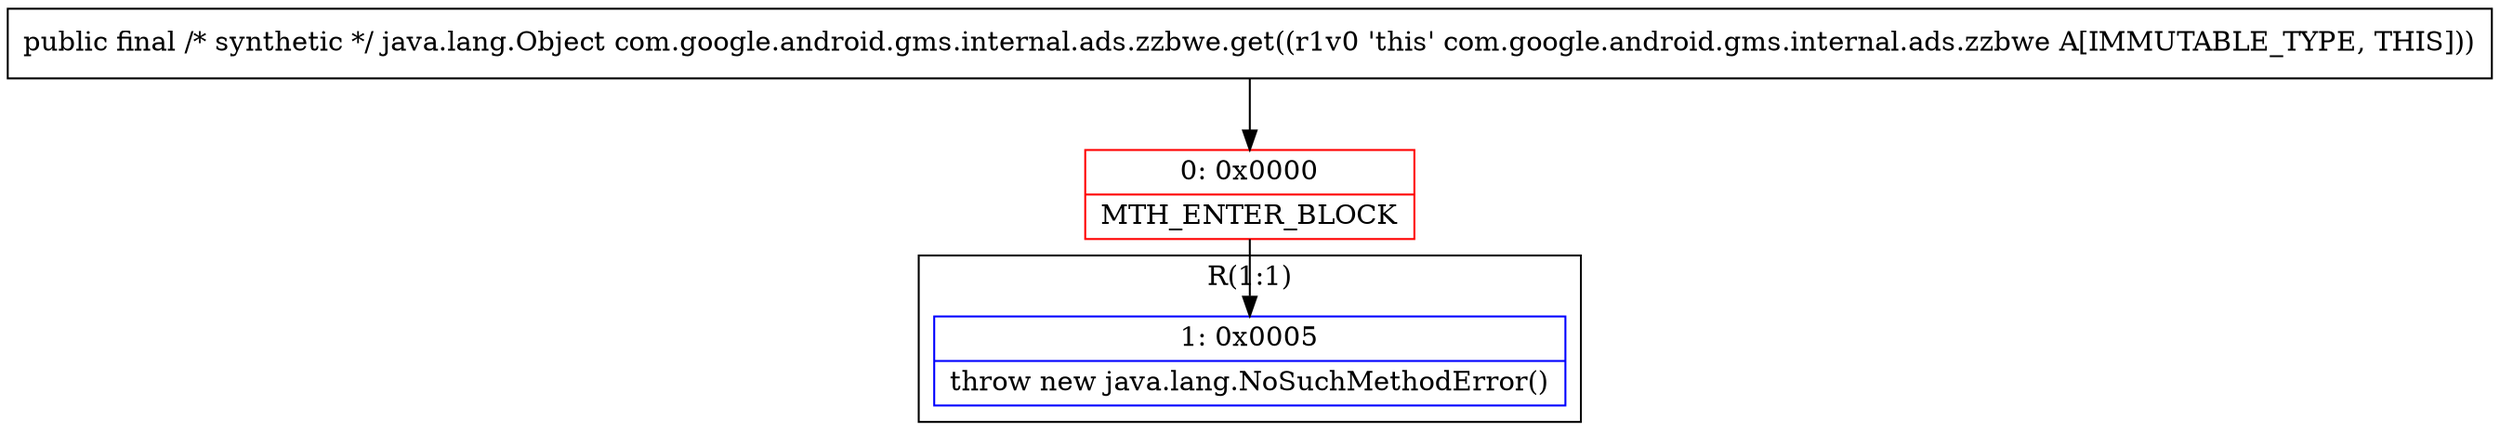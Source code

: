 digraph "CFG forcom.google.android.gms.internal.ads.zzbwe.get()Ljava\/lang\/Object;" {
subgraph cluster_Region_1194869676 {
label = "R(1:1)";
node [shape=record,color=blue];
Node_1 [shape=record,label="{1\:\ 0x0005|throw new java.lang.NoSuchMethodError()\l}"];
}
Node_0 [shape=record,color=red,label="{0\:\ 0x0000|MTH_ENTER_BLOCK\l}"];
MethodNode[shape=record,label="{public final \/* synthetic *\/ java.lang.Object com.google.android.gms.internal.ads.zzbwe.get((r1v0 'this' com.google.android.gms.internal.ads.zzbwe A[IMMUTABLE_TYPE, THIS])) }"];
MethodNode -> Node_0;
Node_0 -> Node_1;
}

